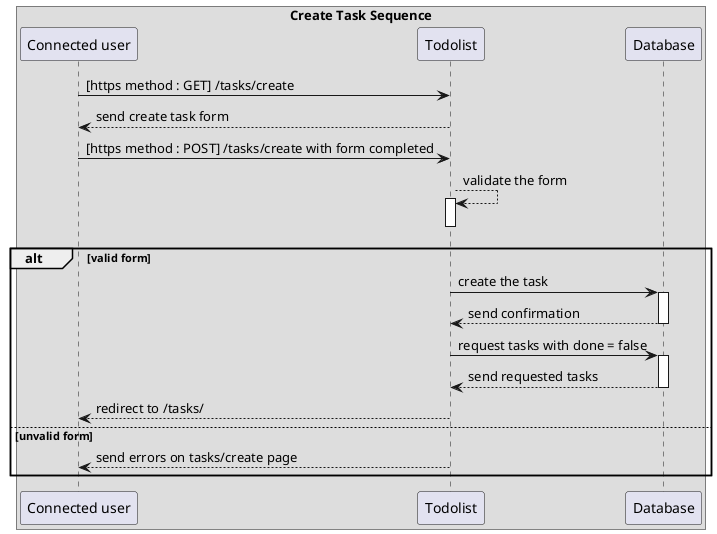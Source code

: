 @startuml Create Task Sequence

box "Create Task Sequence"
"Connected user" -> Todolist: [https method : GET] /tasks/create
Todolist --> "Connected user": send create task form

"Connected user" -> Todolist: [https method : POST] /tasks/create with form completed
Todolist --> Todolist: validate the form
activate Todolist

alt valid form
deactivate Todolist

    Todolist -> Database: create the task
    activate Database
    Database --> Todolist: send confirmation
    deactivate Database
    Todolist -> Database: request tasks with done = false
    activate Database
    Database --> Todolist: send requested tasks
    deactivate Database
    Todolist --> "Connected user": redirect to /tasks/

else unvalid form

    Todolist --> "Connected user": send errors on tasks/create page

end
end box
@enduml